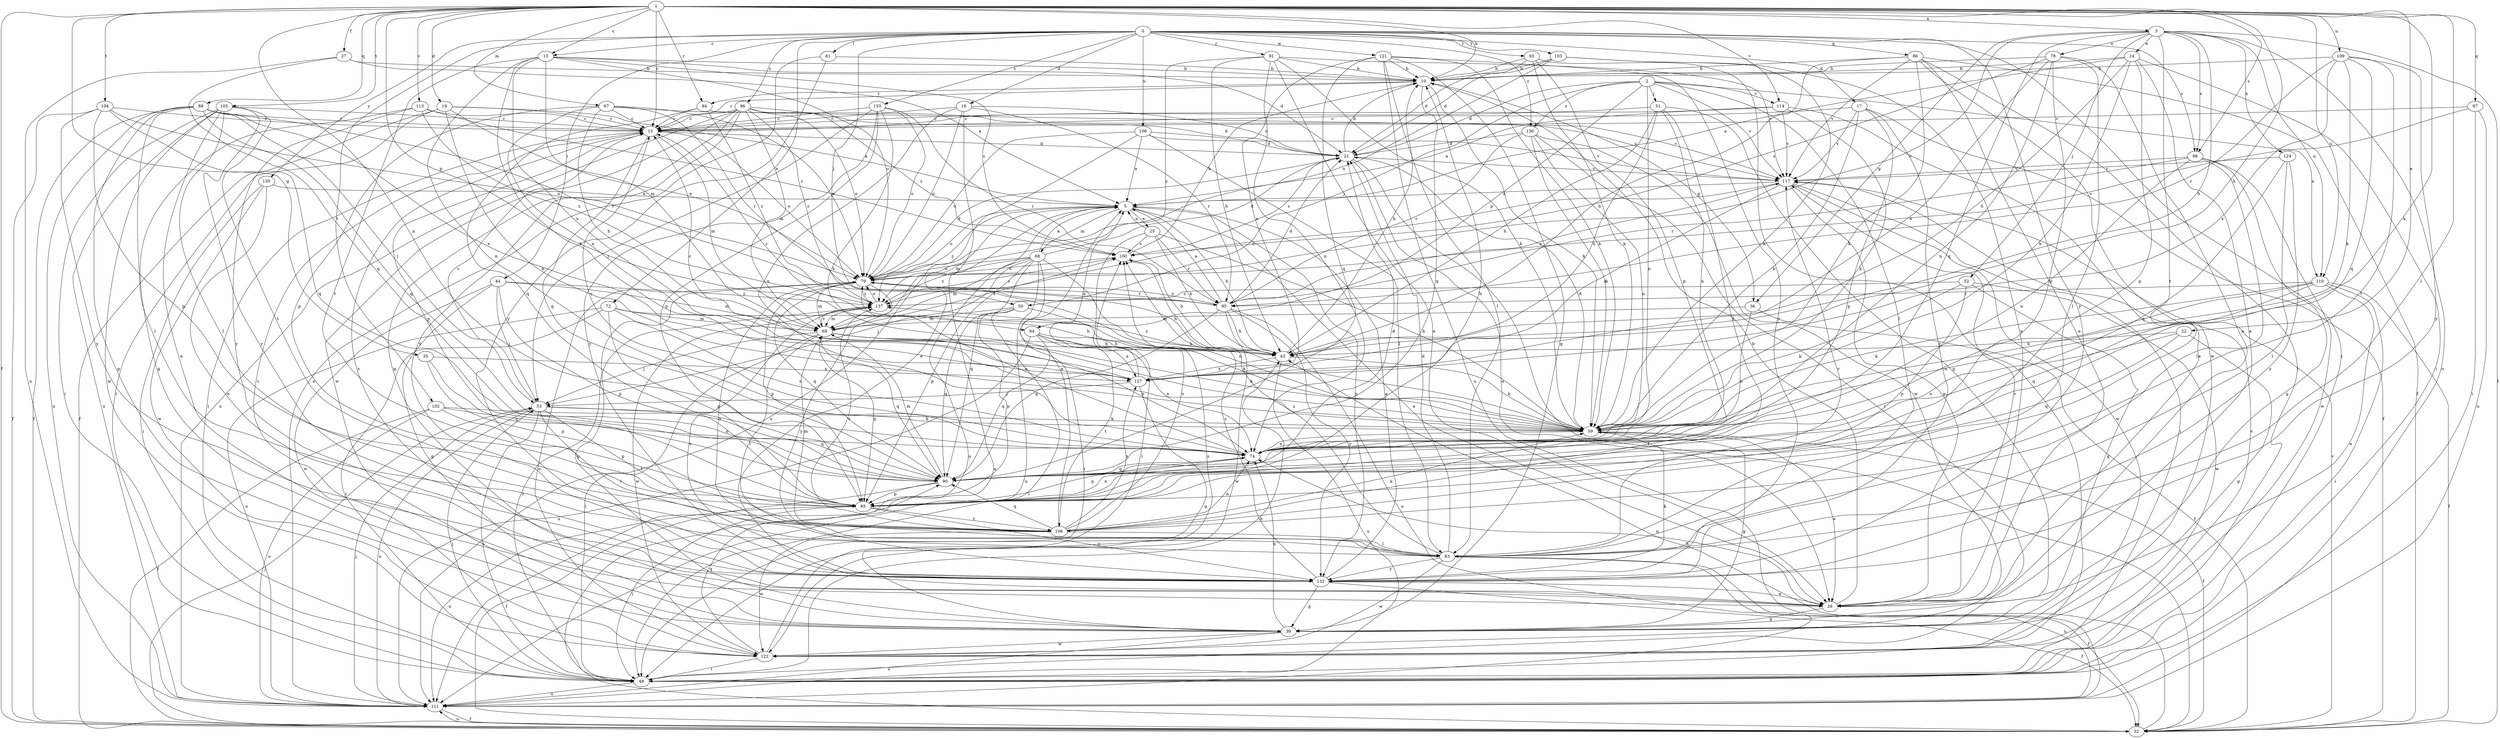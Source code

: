 strict digraph  {
0;
1;
2;
3;
5;
10;
13;
15;
16;
17;
19;
21;
22;
24;
25;
26;
27;
32;
35;
36;
38;
43;
44;
48;
50;
51;
52;
53;
59;
61;
63;
67;
68;
69;
72;
74;
78;
79;
84;
85;
86;
87;
88;
90;
91;
93;
94;
95;
96;
98;
100;
102;
103;
104;
105;
106;
108;
109;
110;
111;
113;
114;
117;
121;
122;
124;
127;
130;
132;
133;
136;
137;
0 -> 13  [label=c];
0 -> 16  [label=d];
0 -> 17  [label=d];
0 -> 44  [label=i];
0 -> 48  [label=i];
0 -> 50  [label=j];
0 -> 61  [label=l];
0 -> 72  [label=n];
0 -> 86  [label=q];
0 -> 91  [label=r];
0 -> 93  [label=r];
0 -> 96  [label=s];
0 -> 98  [label=s];
0 -> 102  [label=t];
0 -> 103  [label=t];
0 -> 108  [label=u];
0 -> 121  [label=w];
0 -> 130  [label=y];
0 -> 132  [label=y];
0 -> 133  [label=z];
0 -> 136  [label=z];
1 -> 3  [label=a];
1 -> 10  [label=b];
1 -> 13  [label=c];
1 -> 15  [label=c];
1 -> 19  [label=d];
1 -> 22  [label=e];
1 -> 27  [label=f];
1 -> 32  [label=f];
1 -> 35  [label=g];
1 -> 43  [label=h];
1 -> 59  [label=k];
1 -> 63  [label=l];
1 -> 67  [label=m];
1 -> 74  [label=n];
1 -> 84  [label=p];
1 -> 87  [label=q];
1 -> 88  [label=q];
1 -> 94  [label=r];
1 -> 98  [label=s];
1 -> 104  [label=t];
1 -> 105  [label=t];
1 -> 109  [label=u];
1 -> 110  [label=u];
1 -> 113  [label=v];
1 -> 114  [label=v];
2 -> 21  [label=d];
2 -> 50  [label=j];
2 -> 51  [label=j];
2 -> 63  [label=l];
2 -> 74  [label=n];
2 -> 84  [label=p];
2 -> 110  [label=u];
2 -> 114  [label=v];
2 -> 117  [label=v];
2 -> 136  [label=z];
3 -> 24  [label=e];
3 -> 32  [label=f];
3 -> 36  [label=g];
3 -> 43  [label=h];
3 -> 52  [label=j];
3 -> 78  [label=o];
3 -> 79  [label=o];
3 -> 90  [label=q];
3 -> 98  [label=s];
3 -> 106  [label=t];
3 -> 110  [label=u];
3 -> 111  [label=u];
3 -> 124  [label=x];
5 -> 25  [label=e];
5 -> 26  [label=e];
5 -> 43  [label=h];
5 -> 68  [label=m];
5 -> 69  [label=m];
5 -> 79  [label=o];
5 -> 111  [label=u];
5 -> 132  [label=y];
5 -> 137  [label=z];
10 -> 15  [label=c];
10 -> 36  [label=g];
10 -> 59  [label=k];
10 -> 90  [label=q];
10 -> 94  [label=r];
13 -> 10  [label=b];
13 -> 21  [label=d];
13 -> 59  [label=k];
13 -> 69  [label=m];
13 -> 74  [label=n];
13 -> 79  [label=o];
13 -> 100  [label=s];
13 -> 106  [label=t];
13 -> 127  [label=x];
15 -> 21  [label=d];
15 -> 48  [label=i];
15 -> 69  [label=m];
15 -> 79  [label=o];
15 -> 85  [label=p];
15 -> 90  [label=q];
16 -> 15  [label=c];
16 -> 21  [label=d];
16 -> 26  [label=e];
16 -> 74  [label=n];
16 -> 79  [label=o];
16 -> 95  [label=r];
17 -> 15  [label=c];
17 -> 32  [label=f];
17 -> 59  [label=k];
17 -> 85  [label=p];
17 -> 117  [label=v];
17 -> 132  [label=y];
19 -> 5  [label=a];
19 -> 15  [label=c];
19 -> 32  [label=f];
19 -> 48  [label=i];
19 -> 59  [label=k];
19 -> 79  [label=o];
21 -> 10  [label=b];
21 -> 26  [label=e];
21 -> 32  [label=f];
21 -> 100  [label=s];
21 -> 117  [label=v];
22 -> 38  [label=g];
22 -> 43  [label=h];
22 -> 74  [label=n];
22 -> 90  [label=q];
24 -> 5  [label=a];
24 -> 10  [label=b];
24 -> 26  [label=e];
24 -> 43  [label=h];
24 -> 48  [label=i];
24 -> 59  [label=k];
24 -> 85  [label=p];
25 -> 5  [label=a];
25 -> 43  [label=h];
25 -> 48  [label=i];
25 -> 59  [label=k];
25 -> 95  [label=r];
25 -> 100  [label=s];
26 -> 10  [label=b];
26 -> 15  [label=c];
26 -> 38  [label=g];
26 -> 74  [label=n];
26 -> 117  [label=v];
27 -> 5  [label=a];
27 -> 10  [label=b];
27 -> 90  [label=q];
27 -> 111  [label=u];
32 -> 5  [label=a];
32 -> 43  [label=h];
32 -> 53  [label=j];
32 -> 111  [label=u];
32 -> 117  [label=v];
35 -> 85  [label=p];
35 -> 90  [label=q];
35 -> 127  [label=x];
36 -> 32  [label=f];
36 -> 69  [label=m];
36 -> 74  [label=n];
38 -> 15  [label=c];
38 -> 74  [label=n];
38 -> 111  [label=u];
38 -> 122  [label=w];
43 -> 10  [label=b];
43 -> 15  [label=c];
43 -> 59  [label=k];
43 -> 111  [label=u];
43 -> 127  [label=x];
43 -> 137  [label=z];
44 -> 38  [label=g];
44 -> 53  [label=j];
44 -> 69  [label=m];
44 -> 85  [label=p];
44 -> 122  [label=w];
44 -> 137  [label=z];
48 -> 43  [label=h];
48 -> 53  [label=j];
48 -> 111  [label=u];
48 -> 117  [label=v];
48 -> 137  [label=z];
50 -> 48  [label=i];
50 -> 59  [label=k];
50 -> 69  [label=m];
50 -> 85  [label=p];
50 -> 90  [label=q];
51 -> 15  [label=c];
51 -> 38  [label=g];
51 -> 43  [label=h];
51 -> 74  [label=n];
51 -> 106  [label=t];
51 -> 127  [label=x];
52 -> 38  [label=g];
52 -> 59  [label=k];
52 -> 85  [label=p];
52 -> 122  [label=w];
52 -> 137  [label=z];
53 -> 15  [label=c];
53 -> 48  [label=i];
53 -> 59  [label=k];
53 -> 63  [label=l];
53 -> 90  [label=q];
53 -> 106  [label=t];
53 -> 111  [label=u];
59 -> 21  [label=d];
59 -> 26  [label=e];
59 -> 32  [label=f];
59 -> 38  [label=g];
59 -> 74  [label=n];
59 -> 79  [label=o];
61 -> 10  [label=b];
61 -> 111  [label=u];
61 -> 132  [label=y];
63 -> 21  [label=d];
63 -> 32  [label=f];
63 -> 79  [label=o];
63 -> 100  [label=s];
63 -> 111  [label=u];
63 -> 117  [label=v];
63 -> 122  [label=w];
63 -> 132  [label=y];
67 -> 15  [label=c];
67 -> 43  [label=h];
67 -> 79  [label=o];
67 -> 85  [label=p];
67 -> 95  [label=r];
67 -> 117  [label=v];
67 -> 127  [label=x];
68 -> 5  [label=a];
68 -> 21  [label=d];
68 -> 48  [label=i];
68 -> 53  [label=j];
68 -> 59  [label=k];
68 -> 69  [label=m];
68 -> 79  [label=o];
68 -> 85  [label=p];
68 -> 90  [label=q];
68 -> 111  [label=u];
68 -> 137  [label=z];
69 -> 43  [label=h];
69 -> 48  [label=i];
69 -> 53  [label=j];
69 -> 59  [label=k];
69 -> 63  [label=l];
69 -> 74  [label=n];
69 -> 85  [label=p];
69 -> 90  [label=q];
69 -> 100  [label=s];
69 -> 137  [label=z];
72 -> 43  [label=h];
72 -> 48  [label=i];
72 -> 69  [label=m];
72 -> 74  [label=n];
72 -> 85  [label=p];
72 -> 111  [label=u];
74 -> 15  [label=c];
74 -> 79  [label=o];
74 -> 85  [label=p];
74 -> 90  [label=q];
78 -> 10  [label=b];
78 -> 26  [label=e];
78 -> 63  [label=l];
78 -> 74  [label=n];
78 -> 85  [label=p];
78 -> 100  [label=s];
78 -> 127  [label=x];
79 -> 21  [label=d];
79 -> 38  [label=g];
79 -> 43  [label=h];
79 -> 69  [label=m];
79 -> 85  [label=p];
79 -> 90  [label=q];
79 -> 95  [label=r];
79 -> 132  [label=y];
79 -> 137  [label=z];
84 -> 43  [label=h];
84 -> 74  [label=n];
84 -> 90  [label=q];
84 -> 106  [label=t];
84 -> 111  [label=u];
84 -> 127  [label=x];
85 -> 10  [label=b];
85 -> 21  [label=d];
85 -> 48  [label=i];
85 -> 74  [label=n];
85 -> 106  [label=t];
85 -> 111  [label=u];
85 -> 132  [label=y];
86 -> 10  [label=b];
86 -> 26  [label=e];
86 -> 32  [label=f];
86 -> 43  [label=h];
86 -> 48  [label=i];
86 -> 59  [label=k];
86 -> 117  [label=v];
86 -> 122  [label=w];
87 -> 15  [label=c];
87 -> 48  [label=i];
87 -> 79  [label=o];
87 -> 111  [label=u];
88 -> 15  [label=c];
88 -> 32  [label=f];
88 -> 38  [label=g];
88 -> 53  [label=j];
88 -> 63  [label=l];
88 -> 90  [label=q];
88 -> 95  [label=r];
88 -> 111  [label=u];
88 -> 127  [label=x];
90 -> 32  [label=f];
90 -> 69  [label=m];
90 -> 85  [label=p];
91 -> 10  [label=b];
91 -> 26  [label=e];
91 -> 43  [label=h];
91 -> 59  [label=k];
91 -> 74  [label=n];
91 -> 117  [label=v];
91 -> 137  [label=z];
93 -> 10  [label=b];
93 -> 21  [label=d];
93 -> 48  [label=i];
93 -> 59  [label=k];
93 -> 85  [label=p];
94 -> 15  [label=c];
94 -> 90  [label=q];
94 -> 117  [label=v];
94 -> 137  [label=z];
95 -> 5  [label=a];
95 -> 21  [label=d];
95 -> 43  [label=h];
95 -> 79  [label=o];
95 -> 90  [label=q];
95 -> 111  [label=u];
95 -> 117  [label=v];
95 -> 122  [label=w];
95 -> 132  [label=y];
96 -> 15  [label=c];
96 -> 21  [label=d];
96 -> 38  [label=g];
96 -> 69  [label=m];
96 -> 79  [label=o];
96 -> 100  [label=s];
96 -> 111  [label=u];
96 -> 122  [label=w];
96 -> 132  [label=y];
96 -> 137  [label=z];
98 -> 38  [label=g];
98 -> 63  [label=l];
98 -> 74  [label=n];
98 -> 95  [label=r];
98 -> 117  [label=v];
98 -> 122  [label=w];
100 -> 10  [label=b];
100 -> 43  [label=h];
100 -> 79  [label=o];
102 -> 32  [label=f];
102 -> 59  [label=k];
102 -> 74  [label=n];
102 -> 85  [label=p];
102 -> 111  [label=u];
103 -> 10  [label=b];
103 -> 21  [label=d];
103 -> 26  [label=e];
103 -> 59  [label=k];
103 -> 79  [label=o];
104 -> 15  [label=c];
104 -> 32  [label=f];
104 -> 79  [label=o];
104 -> 85  [label=p];
104 -> 90  [label=q];
104 -> 132  [label=y];
105 -> 15  [label=c];
105 -> 26  [label=e];
105 -> 48  [label=i];
105 -> 63  [label=l];
105 -> 106  [label=t];
105 -> 111  [label=u];
105 -> 122  [label=w];
105 -> 132  [label=y];
106 -> 5  [label=a];
106 -> 59  [label=k];
106 -> 63  [label=l];
106 -> 69  [label=m];
106 -> 74  [label=n];
106 -> 90  [label=q];
106 -> 100  [label=s];
106 -> 122  [label=w];
106 -> 127  [label=x];
106 -> 137  [label=z];
108 -> 5  [label=a];
108 -> 21  [label=d];
108 -> 63  [label=l];
108 -> 79  [label=o];
108 -> 111  [label=u];
108 -> 117  [label=v];
109 -> 10  [label=b];
109 -> 59  [label=k];
109 -> 90  [label=q];
109 -> 95  [label=r];
109 -> 106  [label=t];
109 -> 127  [label=x];
109 -> 132  [label=y];
110 -> 26  [label=e];
110 -> 32  [label=f];
110 -> 48  [label=i];
110 -> 59  [label=k];
110 -> 74  [label=n];
110 -> 90  [label=q];
110 -> 95  [label=r];
111 -> 32  [label=f];
111 -> 53  [label=j];
113 -> 15  [label=c];
113 -> 38  [label=g];
113 -> 100  [label=s];
113 -> 132  [label=y];
113 -> 137  [label=z];
114 -> 5  [label=a];
114 -> 15  [label=c];
114 -> 26  [label=e];
114 -> 59  [label=k];
114 -> 117  [label=v];
117 -> 5  [label=a];
117 -> 26  [label=e];
117 -> 48  [label=i];
117 -> 122  [label=w];
117 -> 127  [label=x];
117 -> 137  [label=z];
121 -> 10  [label=b];
121 -> 38  [label=g];
121 -> 59  [label=k];
121 -> 63  [label=l];
121 -> 90  [label=q];
121 -> 111  [label=u];
121 -> 127  [label=x];
121 -> 132  [label=y];
122 -> 48  [label=i];
122 -> 79  [label=o];
122 -> 90  [label=q];
122 -> 100  [label=s];
124 -> 63  [label=l];
124 -> 90  [label=q];
124 -> 117  [label=v];
124 -> 132  [label=y];
127 -> 5  [label=a];
127 -> 15  [label=c];
127 -> 38  [label=g];
127 -> 53  [label=j];
130 -> 5  [label=a];
130 -> 26  [label=e];
130 -> 48  [label=i];
130 -> 122  [label=w];
132 -> 5  [label=a];
132 -> 26  [label=e];
132 -> 32  [label=f];
132 -> 38  [label=g];
132 -> 59  [label=k];
132 -> 100  [label=s];
132 -> 137  [label=z];
133 -> 15  [label=c];
133 -> 53  [label=j];
133 -> 59  [label=k];
133 -> 79  [label=o];
133 -> 85  [label=p];
133 -> 95  [label=r];
133 -> 132  [label=y];
136 -> 21  [label=d];
136 -> 48  [label=i];
136 -> 59  [label=k];
136 -> 74  [label=n];
136 -> 95  [label=r];
136 -> 122  [label=w];
137 -> 69  [label=m];
137 -> 79  [label=o];
137 -> 100  [label=s];
137 -> 122  [label=w];
}
